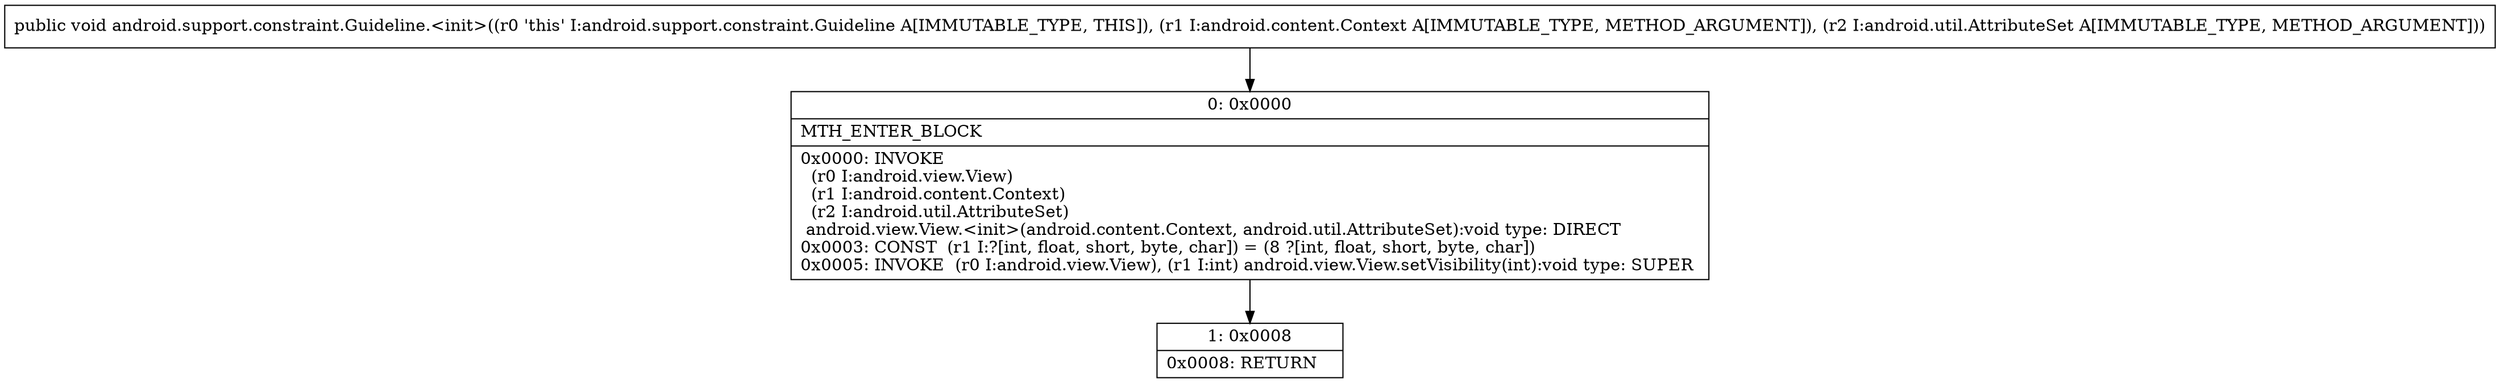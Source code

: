 digraph "CFG forandroid.support.constraint.Guideline.\<init\>(Landroid\/content\/Context;Landroid\/util\/AttributeSet;)V" {
Node_0 [shape=record,label="{0\:\ 0x0000|MTH_ENTER_BLOCK\l|0x0000: INVOKE  \l  (r0 I:android.view.View)\l  (r1 I:android.content.Context)\l  (r2 I:android.util.AttributeSet)\l android.view.View.\<init\>(android.content.Context, android.util.AttributeSet):void type: DIRECT \l0x0003: CONST  (r1 I:?[int, float, short, byte, char]) = (8 ?[int, float, short, byte, char]) \l0x0005: INVOKE  (r0 I:android.view.View), (r1 I:int) android.view.View.setVisibility(int):void type: SUPER \l}"];
Node_1 [shape=record,label="{1\:\ 0x0008|0x0008: RETURN   \l}"];
MethodNode[shape=record,label="{public void android.support.constraint.Guideline.\<init\>((r0 'this' I:android.support.constraint.Guideline A[IMMUTABLE_TYPE, THIS]), (r1 I:android.content.Context A[IMMUTABLE_TYPE, METHOD_ARGUMENT]), (r2 I:android.util.AttributeSet A[IMMUTABLE_TYPE, METHOD_ARGUMENT])) }"];
MethodNode -> Node_0;
Node_0 -> Node_1;
}

